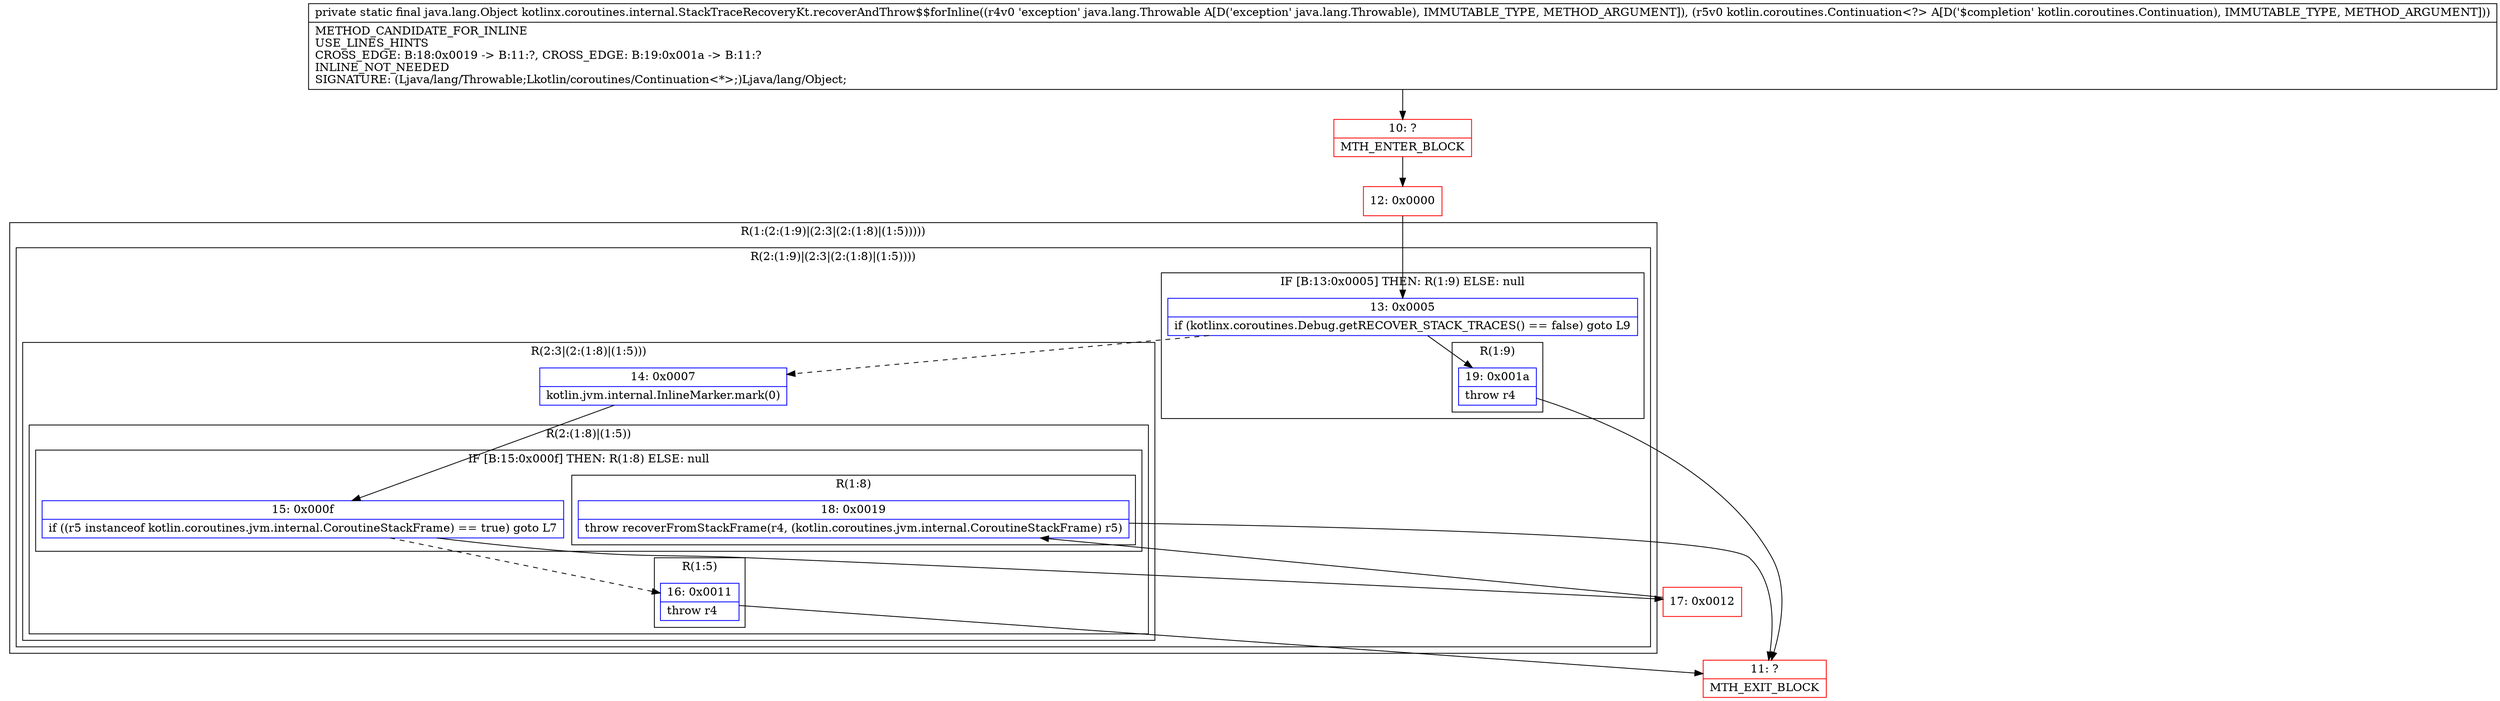 digraph "CFG forkotlinx.coroutines.internal.StackTraceRecoveryKt.recoverAndThrow$$forInline(Ljava\/lang\/Throwable;Lkotlin\/coroutines\/Continuation;)Ljava\/lang\/Object;" {
subgraph cluster_Region_1634955224 {
label = "R(1:(2:(1:9)|(2:3|(2:(1:8)|(1:5)))))";
node [shape=record,color=blue];
subgraph cluster_Region_1863430311 {
label = "R(2:(1:9)|(2:3|(2:(1:8)|(1:5))))";
node [shape=record,color=blue];
subgraph cluster_IfRegion_400485048 {
label = "IF [B:13:0x0005] THEN: R(1:9) ELSE: null";
node [shape=record,color=blue];
Node_13 [shape=record,label="{13\:\ 0x0005|if (kotlinx.coroutines.Debug.getRECOVER_STACK_TRACES() == false) goto L9\l}"];
subgraph cluster_Region_1496314660 {
label = "R(1:9)";
node [shape=record,color=blue];
Node_19 [shape=record,label="{19\:\ 0x001a|throw r4\l}"];
}
}
subgraph cluster_Region_601381494 {
label = "R(2:3|(2:(1:8)|(1:5)))";
node [shape=record,color=blue];
Node_14 [shape=record,label="{14\:\ 0x0007|kotlin.jvm.internal.InlineMarker.mark(0)\l}"];
subgraph cluster_Region_1093554722 {
label = "R(2:(1:8)|(1:5))";
node [shape=record,color=blue];
subgraph cluster_IfRegion_558230421 {
label = "IF [B:15:0x000f] THEN: R(1:8) ELSE: null";
node [shape=record,color=blue];
Node_15 [shape=record,label="{15\:\ 0x000f|if ((r5 instanceof kotlin.coroutines.jvm.internal.CoroutineStackFrame) == true) goto L7\l}"];
subgraph cluster_Region_131435082 {
label = "R(1:8)";
node [shape=record,color=blue];
Node_18 [shape=record,label="{18\:\ 0x0019|throw recoverFromStackFrame(r4, (kotlin.coroutines.jvm.internal.CoroutineStackFrame) r5)\l}"];
}
}
subgraph cluster_Region_1723820844 {
label = "R(1:5)";
node [shape=record,color=blue];
Node_16 [shape=record,label="{16\:\ 0x0011|throw r4\l}"];
}
}
}
}
}
Node_10 [shape=record,color=red,label="{10\:\ ?|MTH_ENTER_BLOCK\l}"];
Node_12 [shape=record,color=red,label="{12\:\ 0x0000}"];
Node_11 [shape=record,color=red,label="{11\:\ ?|MTH_EXIT_BLOCK\l}"];
Node_17 [shape=record,color=red,label="{17\:\ 0x0012}"];
MethodNode[shape=record,label="{private static final java.lang.Object kotlinx.coroutines.internal.StackTraceRecoveryKt.recoverAndThrow$$forInline((r4v0 'exception' java.lang.Throwable A[D('exception' java.lang.Throwable), IMMUTABLE_TYPE, METHOD_ARGUMENT]), (r5v0 kotlin.coroutines.Continuation\<?\> A[D('$completion' kotlin.coroutines.Continuation), IMMUTABLE_TYPE, METHOD_ARGUMENT]))  | METHOD_CANDIDATE_FOR_INLINE\lUSE_LINES_HINTS\lCROSS_EDGE: B:18:0x0019 \-\> B:11:?, CROSS_EDGE: B:19:0x001a \-\> B:11:?\lINLINE_NOT_NEEDED\lSIGNATURE: (Ljava\/lang\/Throwable;Lkotlin\/coroutines\/Continuation\<*\>;)Ljava\/lang\/Object;\l}"];
MethodNode -> Node_10;Node_13 -> Node_14[style=dashed];
Node_13 -> Node_19;
Node_19 -> Node_11;
Node_14 -> Node_15;
Node_15 -> Node_16[style=dashed];
Node_15 -> Node_17;
Node_18 -> Node_11;
Node_16 -> Node_11;
Node_10 -> Node_12;
Node_12 -> Node_13;
Node_17 -> Node_18;
}

